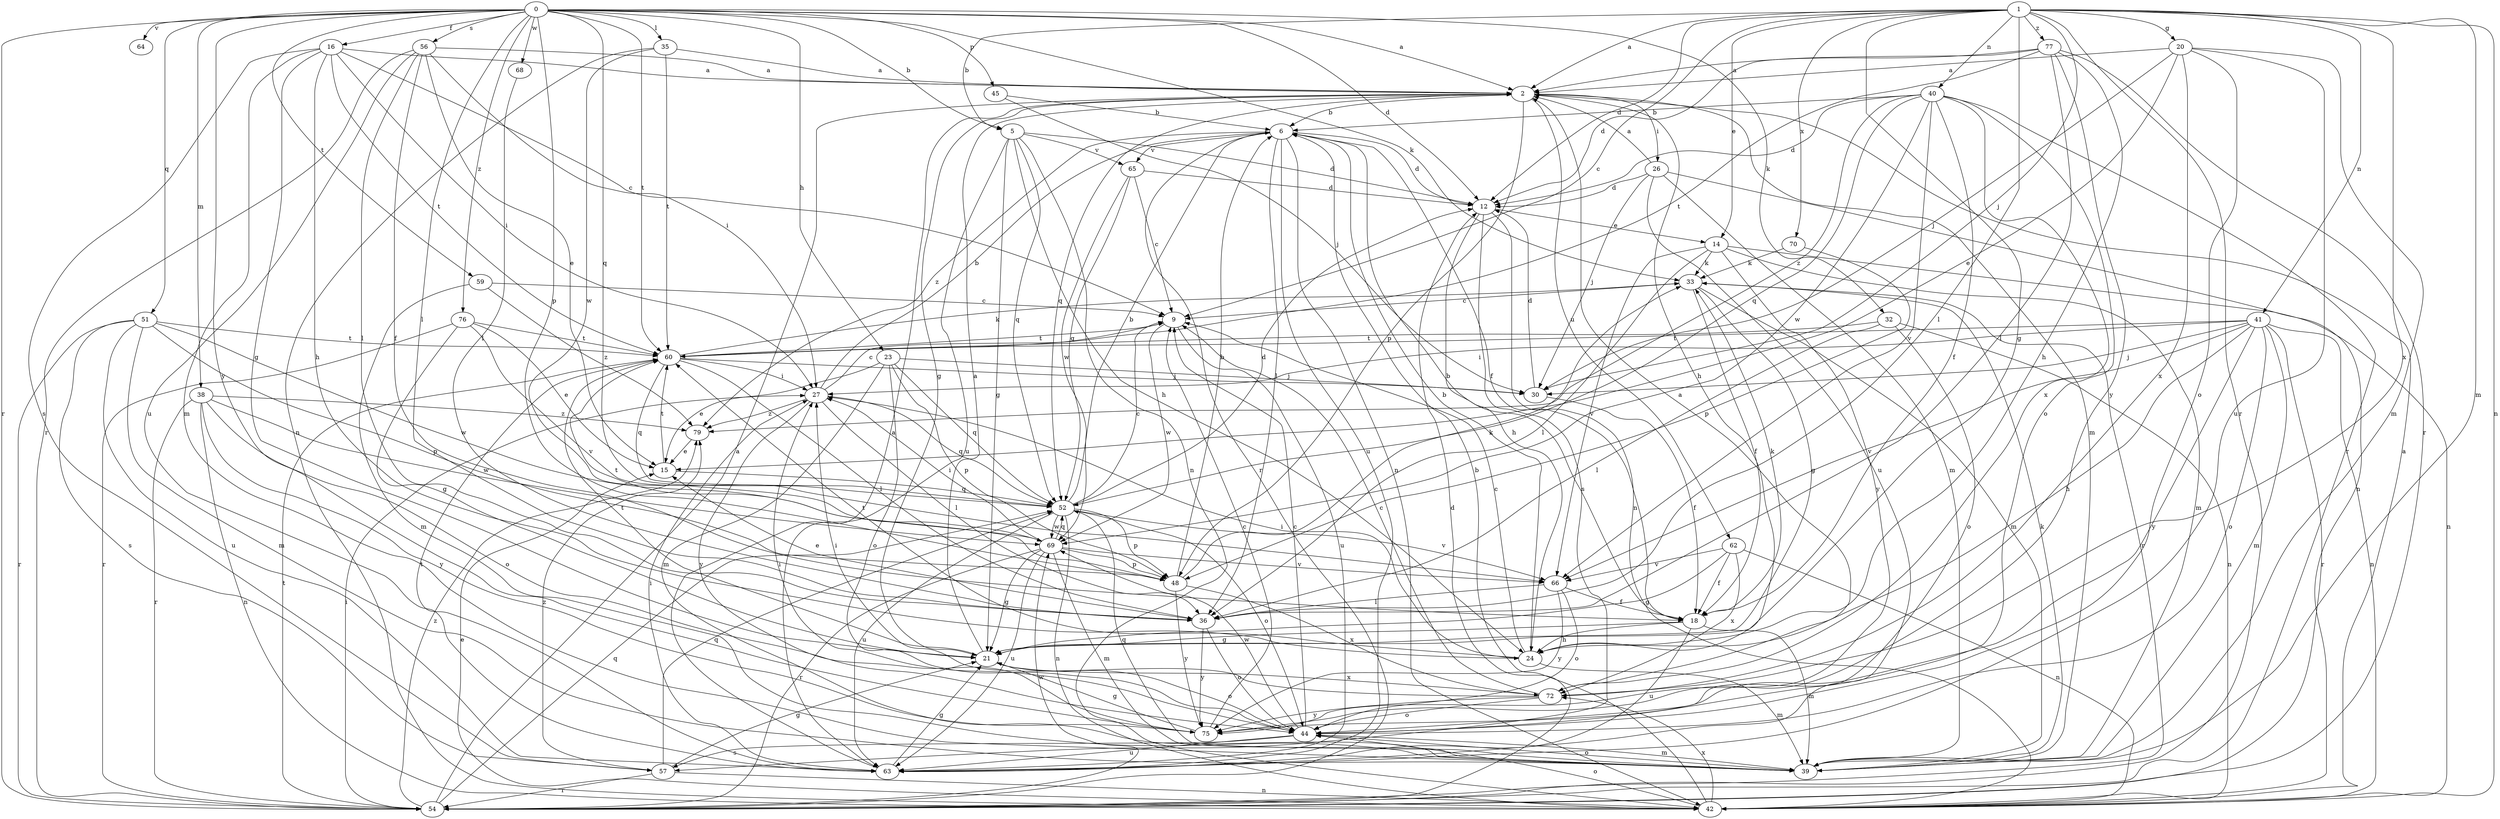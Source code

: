 strict digraph  {
0;
1;
2;
5;
6;
9;
12;
14;
15;
16;
18;
20;
21;
23;
24;
26;
27;
30;
32;
33;
35;
36;
38;
39;
40;
41;
42;
44;
45;
48;
51;
52;
54;
56;
57;
59;
60;
62;
63;
64;
65;
66;
68;
69;
70;
72;
75;
76;
77;
79;
0 -> 2  [label=a];
0 -> 5  [label=b];
0 -> 12  [label=d];
0 -> 16  [label=f];
0 -> 23  [label=h];
0 -> 32  [label=k];
0 -> 33  [label=k];
0 -> 35  [label=l];
0 -> 36  [label=l];
0 -> 38  [label=m];
0 -> 45  [label=p];
0 -> 48  [label=p];
0 -> 51  [label=q];
0 -> 52  [label=q];
0 -> 54  [label=r];
0 -> 56  [label=s];
0 -> 59  [label=t];
0 -> 60  [label=t];
0 -> 64  [label=v];
0 -> 68  [label=w];
0 -> 75  [label=y];
0 -> 76  [label=z];
1 -> 2  [label=a];
1 -> 5  [label=b];
1 -> 9  [label=c];
1 -> 12  [label=d];
1 -> 14  [label=e];
1 -> 20  [label=g];
1 -> 21  [label=g];
1 -> 30  [label=j];
1 -> 36  [label=l];
1 -> 39  [label=m];
1 -> 40  [label=n];
1 -> 41  [label=n];
1 -> 42  [label=n];
1 -> 54  [label=r];
1 -> 70  [label=x];
1 -> 72  [label=x];
1 -> 77  [label=z];
2 -> 6  [label=b];
2 -> 21  [label=g];
2 -> 24  [label=h];
2 -> 26  [label=i];
2 -> 39  [label=m];
2 -> 48  [label=p];
2 -> 52  [label=q];
2 -> 62  [label=u];
5 -> 12  [label=d];
5 -> 21  [label=g];
5 -> 24  [label=h];
5 -> 42  [label=n];
5 -> 52  [label=q];
5 -> 63  [label=u];
5 -> 65  [label=v];
6 -> 12  [label=d];
6 -> 18  [label=f];
6 -> 36  [label=l];
6 -> 42  [label=n];
6 -> 54  [label=r];
6 -> 63  [label=u];
6 -> 65  [label=v];
6 -> 79  [label=z];
9 -> 60  [label=t];
9 -> 63  [label=u];
9 -> 69  [label=w];
12 -> 14  [label=e];
12 -> 24  [label=h];
12 -> 42  [label=n];
12 -> 57  [label=s];
14 -> 33  [label=k];
14 -> 36  [label=l];
14 -> 39  [label=m];
14 -> 42  [label=n];
14 -> 66  [label=v];
14 -> 75  [label=y];
15 -> 52  [label=q];
15 -> 60  [label=t];
16 -> 2  [label=a];
16 -> 9  [label=c];
16 -> 21  [label=g];
16 -> 24  [label=h];
16 -> 27  [label=i];
16 -> 39  [label=m];
16 -> 57  [label=s];
16 -> 60  [label=t];
18 -> 6  [label=b];
18 -> 21  [label=g];
18 -> 24  [label=h];
18 -> 33  [label=k];
18 -> 39  [label=m];
18 -> 63  [label=u];
20 -> 2  [label=a];
20 -> 15  [label=e];
20 -> 30  [label=j];
20 -> 39  [label=m];
20 -> 44  [label=o];
20 -> 63  [label=u];
20 -> 72  [label=x];
21 -> 2  [label=a];
21 -> 44  [label=o];
21 -> 60  [label=t];
21 -> 72  [label=x];
23 -> 15  [label=e];
23 -> 30  [label=j];
23 -> 39  [label=m];
23 -> 44  [label=o];
23 -> 48  [label=p];
23 -> 52  [label=q];
24 -> 6  [label=b];
24 -> 9  [label=c];
24 -> 27  [label=i];
24 -> 39  [label=m];
24 -> 60  [label=t];
26 -> 2  [label=a];
26 -> 12  [label=d];
26 -> 30  [label=j];
26 -> 39  [label=m];
26 -> 42  [label=n];
26 -> 63  [label=u];
27 -> 6  [label=b];
27 -> 9  [label=c];
27 -> 36  [label=l];
27 -> 52  [label=q];
27 -> 75  [label=y];
27 -> 79  [label=z];
30 -> 12  [label=d];
30 -> 18  [label=f];
32 -> 36  [label=l];
32 -> 42  [label=n];
32 -> 44  [label=o];
32 -> 60  [label=t];
33 -> 9  [label=c];
33 -> 18  [label=f];
33 -> 21  [label=g];
33 -> 39  [label=m];
33 -> 54  [label=r];
35 -> 2  [label=a];
35 -> 42  [label=n];
35 -> 60  [label=t];
35 -> 69  [label=w];
36 -> 15  [label=e];
36 -> 44  [label=o];
36 -> 75  [label=y];
38 -> 42  [label=n];
38 -> 44  [label=o];
38 -> 54  [label=r];
38 -> 69  [label=w];
38 -> 75  [label=y];
38 -> 79  [label=z];
39 -> 33  [label=k];
39 -> 44  [label=o];
39 -> 52  [label=q];
40 -> 6  [label=b];
40 -> 12  [label=d];
40 -> 18  [label=f];
40 -> 44  [label=o];
40 -> 52  [label=q];
40 -> 54  [label=r];
40 -> 66  [label=v];
40 -> 69  [label=w];
40 -> 72  [label=x];
40 -> 79  [label=z];
41 -> 24  [label=h];
41 -> 27  [label=i];
41 -> 30  [label=j];
41 -> 39  [label=m];
41 -> 42  [label=n];
41 -> 44  [label=o];
41 -> 54  [label=r];
41 -> 60  [label=t];
41 -> 66  [label=v];
41 -> 75  [label=y];
42 -> 2  [label=a];
42 -> 6  [label=b];
42 -> 15  [label=e];
42 -> 44  [label=o];
42 -> 72  [label=x];
44 -> 9  [label=c];
44 -> 27  [label=i];
44 -> 39  [label=m];
44 -> 57  [label=s];
44 -> 63  [label=u];
44 -> 69  [label=w];
45 -> 6  [label=b];
45 -> 30  [label=j];
48 -> 6  [label=b];
48 -> 33  [label=k];
48 -> 60  [label=t];
48 -> 72  [label=x];
48 -> 75  [label=y];
51 -> 39  [label=m];
51 -> 48  [label=p];
51 -> 54  [label=r];
51 -> 57  [label=s];
51 -> 60  [label=t];
51 -> 63  [label=u];
51 -> 69  [label=w];
52 -> 6  [label=b];
52 -> 9  [label=c];
52 -> 12  [label=d];
52 -> 42  [label=n];
52 -> 44  [label=o];
52 -> 48  [label=p];
52 -> 63  [label=u];
52 -> 66  [label=v];
52 -> 69  [label=w];
54 -> 2  [label=a];
54 -> 12  [label=d];
54 -> 27  [label=i];
54 -> 52  [label=q];
54 -> 60  [label=t];
54 -> 69  [label=w];
54 -> 79  [label=z];
56 -> 2  [label=a];
56 -> 15  [label=e];
56 -> 18  [label=f];
56 -> 27  [label=i];
56 -> 36  [label=l];
56 -> 54  [label=r];
56 -> 63  [label=u];
57 -> 21  [label=g];
57 -> 42  [label=n];
57 -> 52  [label=q];
57 -> 54  [label=r];
57 -> 79  [label=z];
59 -> 9  [label=c];
59 -> 39  [label=m];
59 -> 79  [label=z];
60 -> 27  [label=i];
60 -> 30  [label=j];
60 -> 33  [label=k];
60 -> 36  [label=l];
60 -> 52  [label=q];
62 -> 18  [label=f];
62 -> 21  [label=g];
62 -> 42  [label=n];
62 -> 66  [label=v];
62 -> 72  [label=x];
63 -> 2  [label=a];
63 -> 21  [label=g];
63 -> 27  [label=i];
63 -> 60  [label=t];
65 -> 9  [label=c];
65 -> 12  [label=d];
65 -> 52  [label=q];
65 -> 69  [label=w];
66 -> 18  [label=f];
66 -> 36  [label=l];
66 -> 44  [label=o];
66 -> 75  [label=y];
68 -> 36  [label=l];
69 -> 21  [label=g];
69 -> 27  [label=i];
69 -> 39  [label=m];
69 -> 48  [label=p];
69 -> 52  [label=q];
69 -> 54  [label=r];
69 -> 63  [label=u];
69 -> 66  [label=v];
70 -> 33  [label=k];
70 -> 48  [label=p];
72 -> 2  [label=a];
72 -> 9  [label=c];
72 -> 27  [label=i];
72 -> 44  [label=o];
72 -> 75  [label=y];
75 -> 9  [label=c];
75 -> 21  [label=g];
76 -> 15  [label=e];
76 -> 21  [label=g];
76 -> 54  [label=r];
76 -> 60  [label=t];
76 -> 66  [label=v];
77 -> 2  [label=a];
77 -> 12  [label=d];
77 -> 24  [label=h];
77 -> 36  [label=l];
77 -> 54  [label=r];
77 -> 60  [label=t];
77 -> 75  [label=y];
79 -> 15  [label=e];
}
